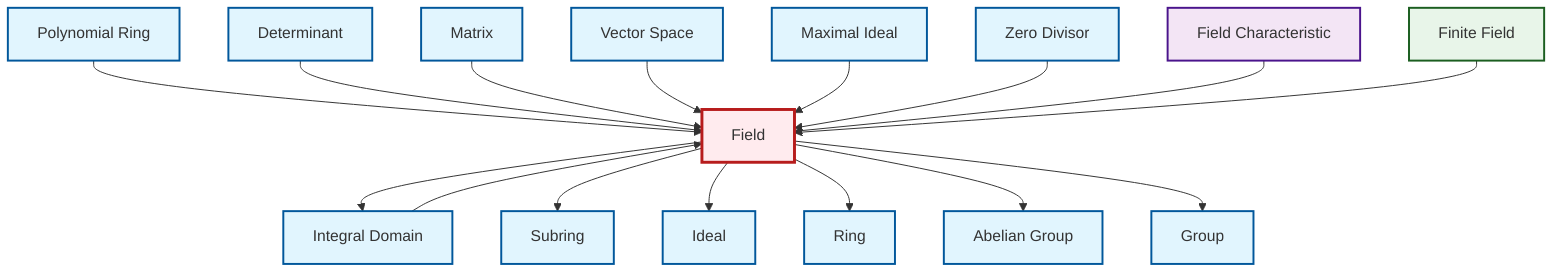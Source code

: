 graph TD
    classDef definition fill:#e1f5fe,stroke:#01579b,stroke-width:2px
    classDef theorem fill:#f3e5f5,stroke:#4a148c,stroke-width:2px
    classDef axiom fill:#fff3e0,stroke:#e65100,stroke-width:2px
    classDef example fill:#e8f5e9,stroke:#1b5e20,stroke-width:2px
    classDef current fill:#ffebee,stroke:#b71c1c,stroke-width:3px
    def-abelian-group["Abelian Group"]:::definition
    def-determinant["Determinant"]:::definition
    def-integral-domain["Integral Domain"]:::definition
    def-vector-space["Vector Space"]:::definition
    def-zero-divisor["Zero Divisor"]:::definition
    def-maximal-ideal["Maximal Ideal"]:::definition
    def-ring["Ring"]:::definition
    def-subring["Subring"]:::definition
    ex-finite-field["Finite Field"]:::example
    def-group["Group"]:::definition
    thm-field-characteristic["Field Characteristic"]:::theorem
    def-ideal["Ideal"]:::definition
    def-field["Field"]:::definition
    def-matrix["Matrix"]:::definition
    def-polynomial-ring["Polynomial Ring"]:::definition
    def-polynomial-ring --> def-field
    def-field --> def-integral-domain
    def-field --> def-subring
    def-field --> def-ideal
    def-determinant --> def-field
    def-field --> def-ring
    def-field --> def-abelian-group
    def-matrix --> def-field
    def-vector-space --> def-field
    def-field --> def-group
    def-maximal-ideal --> def-field
    def-zero-divisor --> def-field
    thm-field-characteristic --> def-field
    ex-finite-field --> def-field
    def-integral-domain --> def-field
    class def-field current